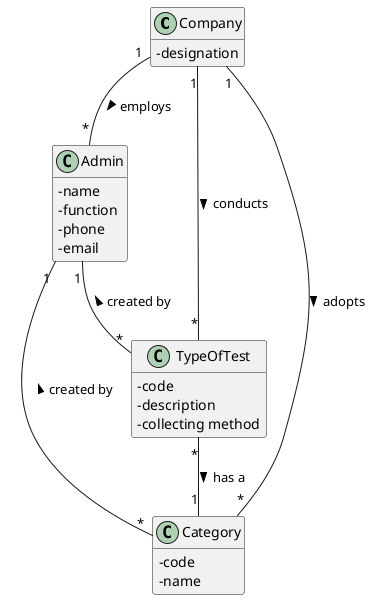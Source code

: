 @startuml
'https://plantuml.com/sequence-diagram
hide methods
skinparam classAttributeIconSize 0


Company"1" -- "*"Admin :> employs
Company"1" -- "*"TypeOfTest:> conducts
Company"1" -- "*"Category :> adopts
Admin"1" -- "*"TypeOfTest :< created by
TypeOfTest"*" -- "1"Category :> has a
Admin"1" -- "*"Category :< created by

class TypeOfTest{
-code
-description
-collecting method
}

class Admin{
  -name
  -function
  -phone
  -email
}

class Company{
-designation
}

class Category{
    -code
    -name
}
@enduml